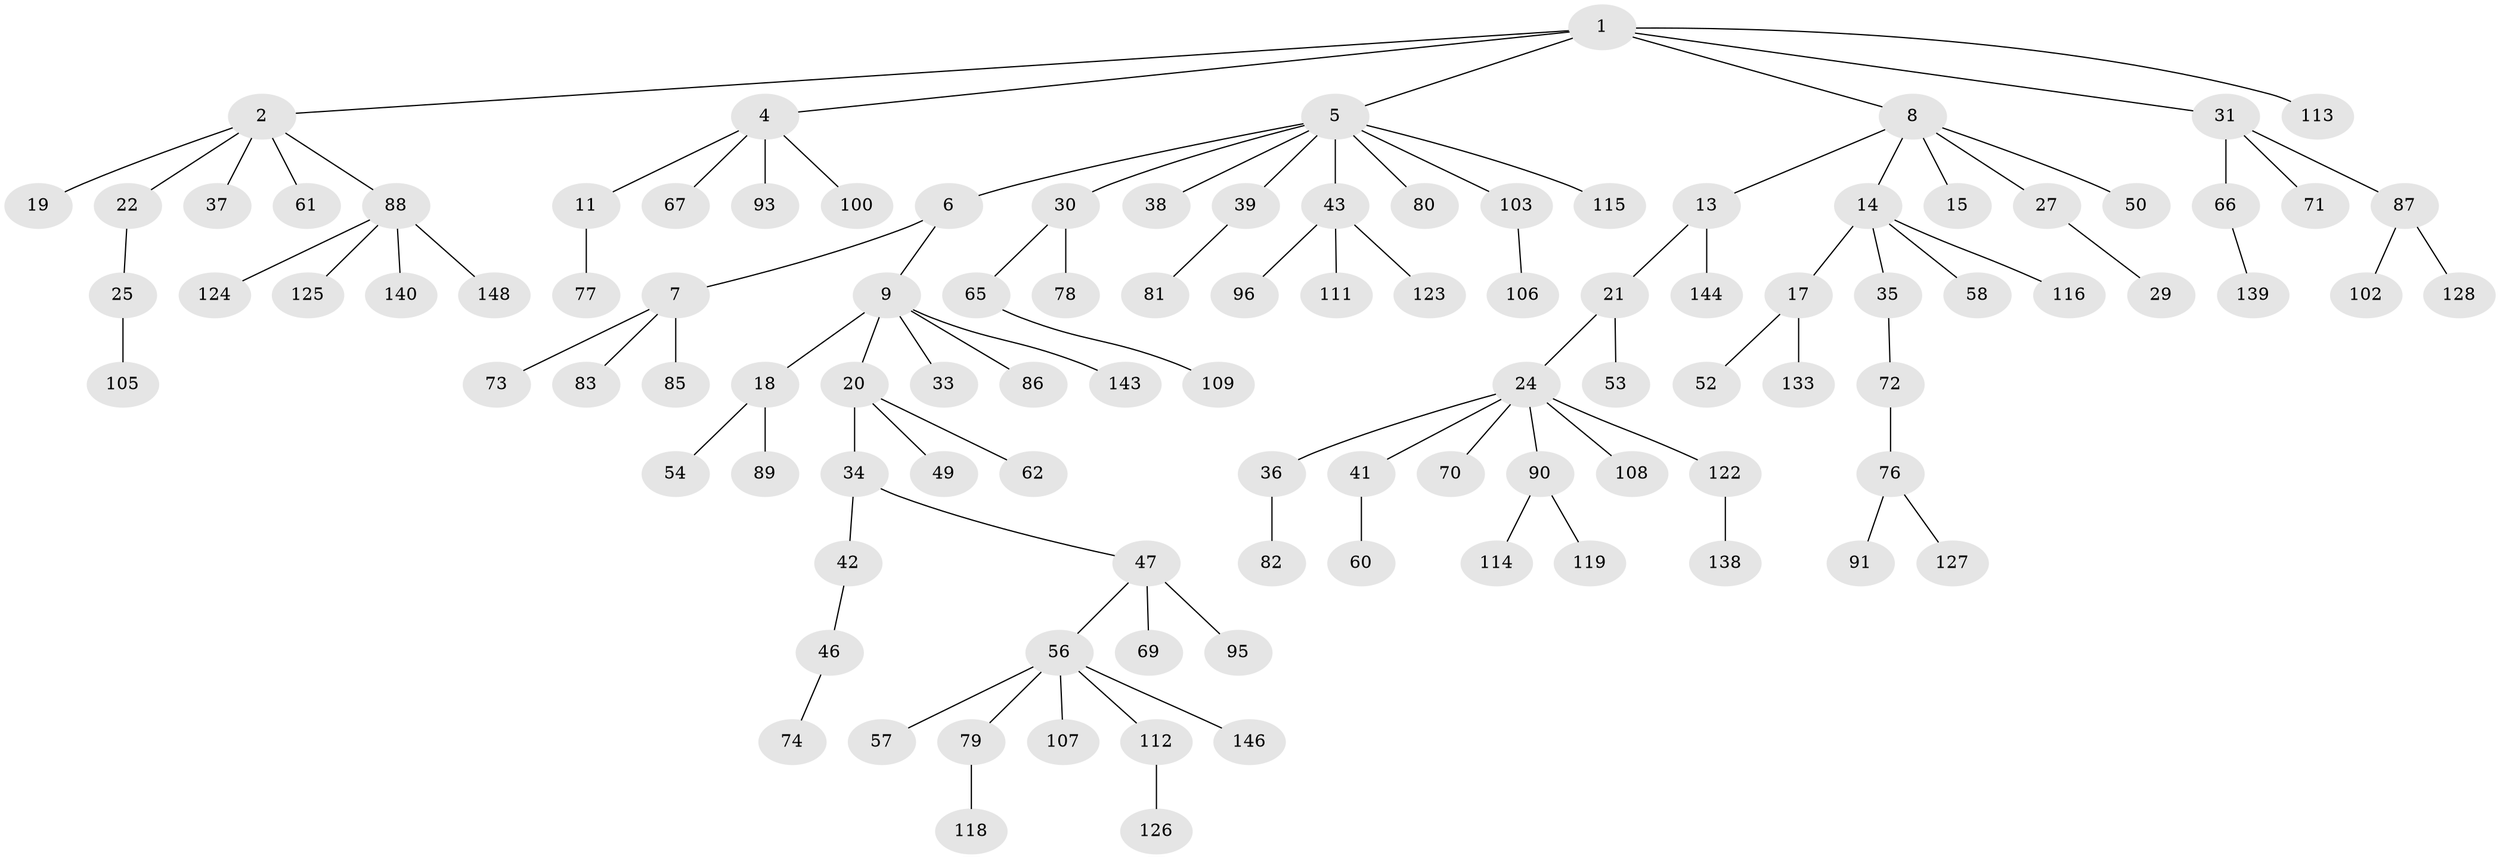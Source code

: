 // original degree distribution, {3: 0.12751677852348994, 5: 0.06040268456375839, 4: 0.04697986577181208, 6: 0.013422818791946308, 2: 0.2348993288590604, 1: 0.5100671140939598, 8: 0.006711409395973154}
// Generated by graph-tools (version 1.1) at 2025/11/02/27/25 16:11:27]
// undirected, 105 vertices, 104 edges
graph export_dot {
graph [start="1"]
  node [color=gray90,style=filled];
  1 [super="+3"];
  2 [super="+26"];
  4 [super="+48"];
  5 [super="+10"];
  6 [super="+51"];
  7 [super="+55"];
  8 [super="+12"];
  9 [super="+16"];
  11 [super="+23"];
  13 [super="+134"];
  14;
  15 [super="+63"];
  17 [super="+99"];
  18 [super="+32"];
  19;
  20 [super="+40"];
  21 [super="+136"];
  22;
  24 [super="+28"];
  25 [super="+84"];
  27;
  29;
  30 [super="+68"];
  31 [super="+64"];
  33 [super="+141"];
  34;
  35 [super="+132"];
  36 [super="+129"];
  37;
  38 [super="+44"];
  39 [super="+142"];
  41 [super="+45"];
  42;
  43 [super="+98"];
  46 [super="+104"];
  47 [super="+145"];
  49;
  50;
  52;
  53;
  54 [super="+59"];
  56 [super="+75"];
  57;
  58;
  60 [super="+117"];
  61 [super="+110"];
  62;
  65 [super="+101"];
  66 [super="+94"];
  67;
  69;
  70;
  71;
  72;
  73;
  74;
  76;
  77;
  78;
  79;
  80 [super="+135"];
  81 [super="+130"];
  82;
  83;
  85;
  86;
  87 [super="+121"];
  88 [super="+92"];
  89;
  90 [super="+97"];
  91;
  93;
  95;
  96 [super="+120"];
  100;
  102;
  103;
  105;
  106;
  107 [super="+147"];
  108;
  109;
  111;
  112 [super="+131"];
  113;
  114;
  115;
  116;
  118;
  119;
  122;
  123;
  124;
  125 [super="+149"];
  126;
  127 [super="+137"];
  128;
  133;
  138;
  139;
  140;
  143;
  144;
  146;
  148;
  1 -- 2;
  1 -- 4;
  1 -- 113;
  1 -- 5;
  1 -- 8;
  1 -- 31;
  2 -- 19;
  2 -- 22;
  2 -- 88;
  2 -- 37;
  2 -- 61;
  4 -- 11;
  4 -- 100;
  4 -- 67;
  4 -- 93;
  5 -- 6;
  5 -- 38;
  5 -- 39;
  5 -- 43;
  5 -- 80;
  5 -- 115;
  5 -- 103;
  5 -- 30;
  6 -- 7;
  6 -- 9;
  7 -- 83;
  7 -- 73;
  7 -- 85;
  8 -- 50;
  8 -- 27;
  8 -- 13;
  8 -- 14;
  8 -- 15;
  9 -- 33;
  9 -- 86;
  9 -- 143;
  9 -- 18;
  9 -- 20;
  11 -- 77;
  13 -- 21;
  13 -- 144;
  14 -- 17;
  14 -- 35;
  14 -- 58;
  14 -- 116;
  17 -- 52;
  17 -- 133;
  18 -- 89;
  18 -- 54;
  20 -- 34;
  20 -- 49;
  20 -- 62;
  21 -- 24;
  21 -- 53;
  22 -- 25;
  24 -- 36;
  24 -- 41;
  24 -- 70;
  24 -- 90;
  24 -- 108;
  24 -- 122;
  25 -- 105;
  27 -- 29;
  30 -- 65;
  30 -- 78;
  31 -- 66;
  31 -- 71;
  31 -- 87;
  34 -- 42;
  34 -- 47;
  35 -- 72;
  36 -- 82;
  39 -- 81;
  41 -- 60;
  42 -- 46;
  43 -- 96;
  43 -- 111;
  43 -- 123;
  46 -- 74;
  47 -- 56;
  47 -- 69;
  47 -- 95;
  56 -- 57;
  56 -- 79;
  56 -- 107;
  56 -- 146;
  56 -- 112;
  65 -- 109;
  66 -- 139;
  72 -- 76;
  76 -- 91;
  76 -- 127;
  79 -- 118;
  87 -- 102;
  87 -- 128;
  88 -- 124;
  88 -- 148;
  88 -- 140;
  88 -- 125;
  90 -- 119;
  90 -- 114;
  103 -- 106;
  112 -- 126;
  122 -- 138;
}
